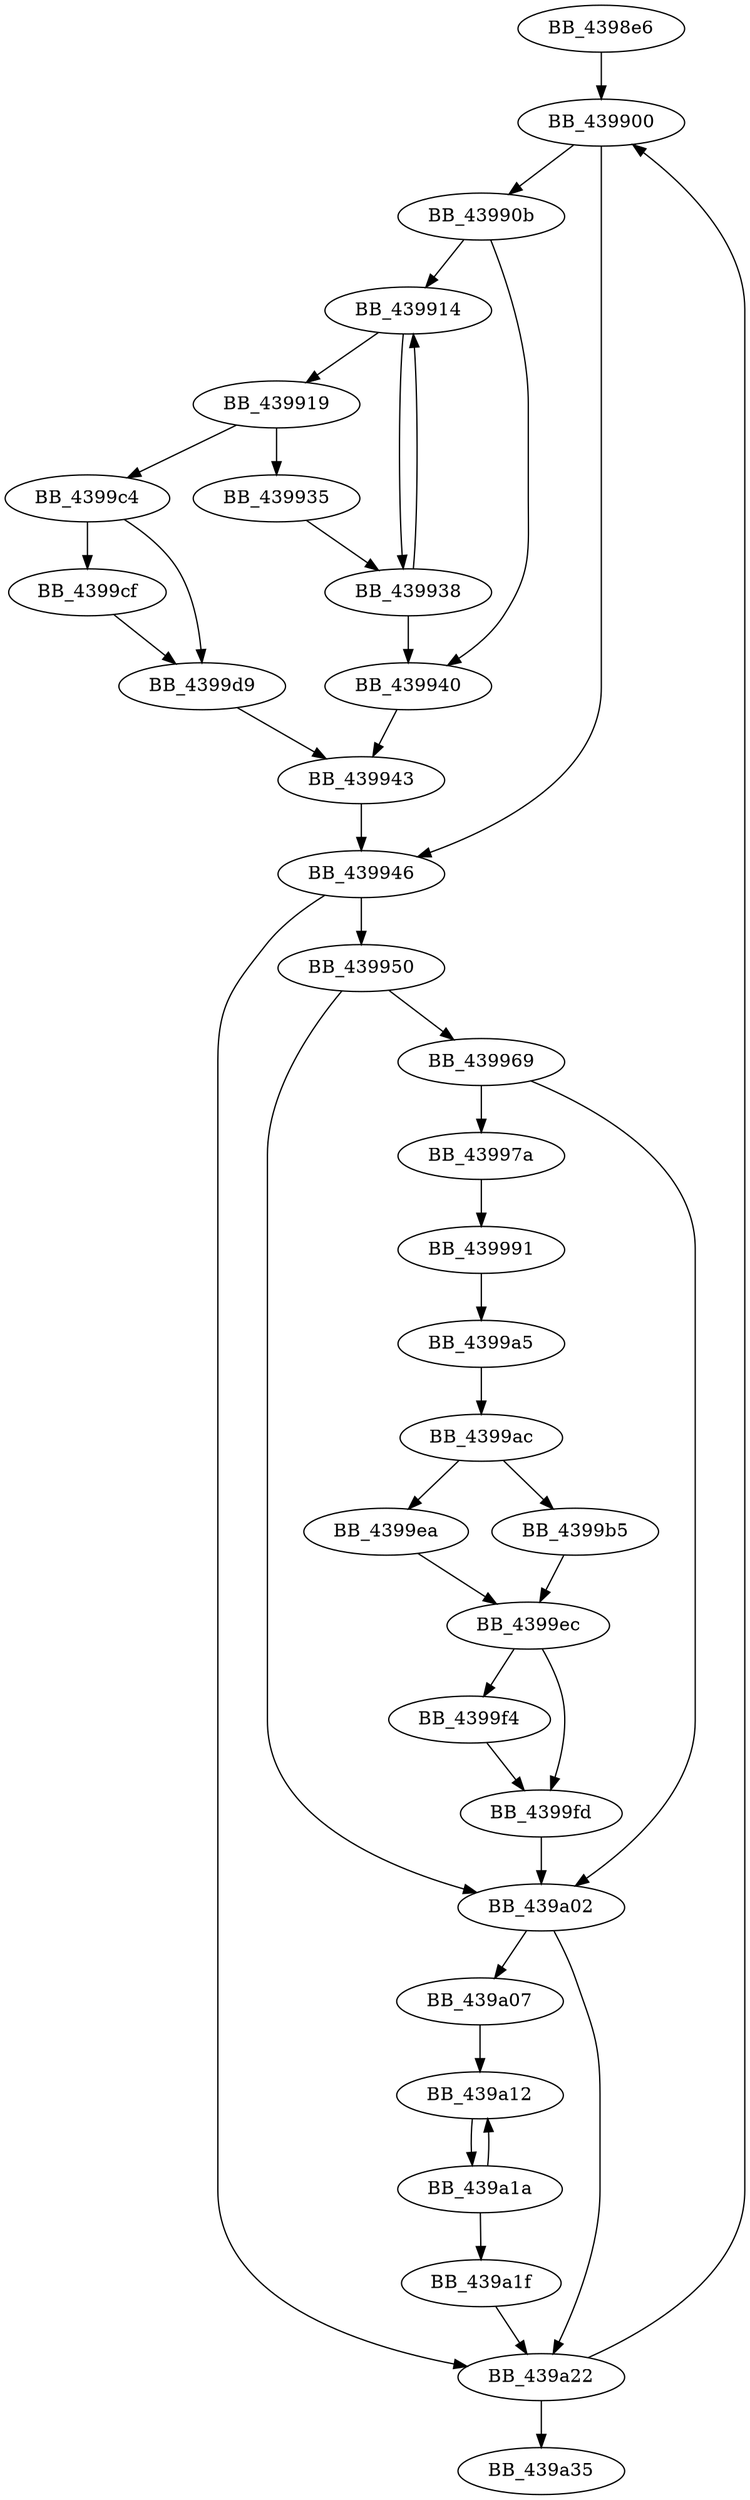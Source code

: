 DiGraph unknown_libname_57{
BB_4398e6->BB_439900
BB_439900->BB_43990b
BB_439900->BB_439946
BB_43990b->BB_439914
BB_43990b->BB_439940
BB_439914->BB_439919
BB_439914->BB_439938
BB_439919->BB_439935
BB_439919->BB_4399c4
BB_439935->BB_439938
BB_439938->BB_439914
BB_439938->BB_439940
BB_439940->BB_439943
BB_439943->BB_439946
BB_439946->BB_439950
BB_439946->BB_439a22
BB_439950->BB_439969
BB_439950->BB_439a02
BB_439969->BB_43997a
BB_439969->BB_439a02
BB_43997a->BB_439991
BB_439991->BB_4399a5
BB_4399a5->BB_4399ac
BB_4399ac->BB_4399b5
BB_4399ac->BB_4399ea
BB_4399b5->BB_4399ec
BB_4399c4->BB_4399cf
BB_4399c4->BB_4399d9
BB_4399cf->BB_4399d9
BB_4399d9->BB_439943
BB_4399ea->BB_4399ec
BB_4399ec->BB_4399f4
BB_4399ec->BB_4399fd
BB_4399f4->BB_4399fd
BB_4399fd->BB_439a02
BB_439a02->BB_439a07
BB_439a02->BB_439a22
BB_439a07->BB_439a12
BB_439a12->BB_439a1a
BB_439a1a->BB_439a12
BB_439a1a->BB_439a1f
BB_439a1f->BB_439a22
BB_439a22->BB_439900
BB_439a22->BB_439a35
}
